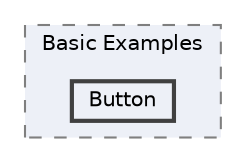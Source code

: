 digraph "C:/Users/BIG/Documents/Arduino/Libraries/Bind/examples/ESP32 or Raspberry Pi Pico W/Basic Examples/Button"
{
 // LATEX_PDF_SIZE
  bgcolor="transparent";
  edge [fontname=Helvetica,fontsize=10,labelfontname=Helvetica,labelfontsize=10];
  node [fontname=Helvetica,fontsize=10,shape=box,height=0.2,width=0.4];
  compound=true
  subgraph clusterdir_63ef33a976a950f3b1e6af5169be0a63 {
    graph [ bgcolor="#edf0f7", pencolor="grey50", label="Basic Examples", fontname=Helvetica,fontsize=10 style="filled,dashed", URL="dir_63ef33a976a950f3b1e6af5169be0a63.html",tooltip=""]
  dir_289958acd927e5dfbcf2fa4079f2cca2 [label="Button", fillcolor="#edf0f7", color="grey25", style="filled,bold", URL="dir_289958acd927e5dfbcf2fa4079f2cca2.html",tooltip=""];
  }
}
